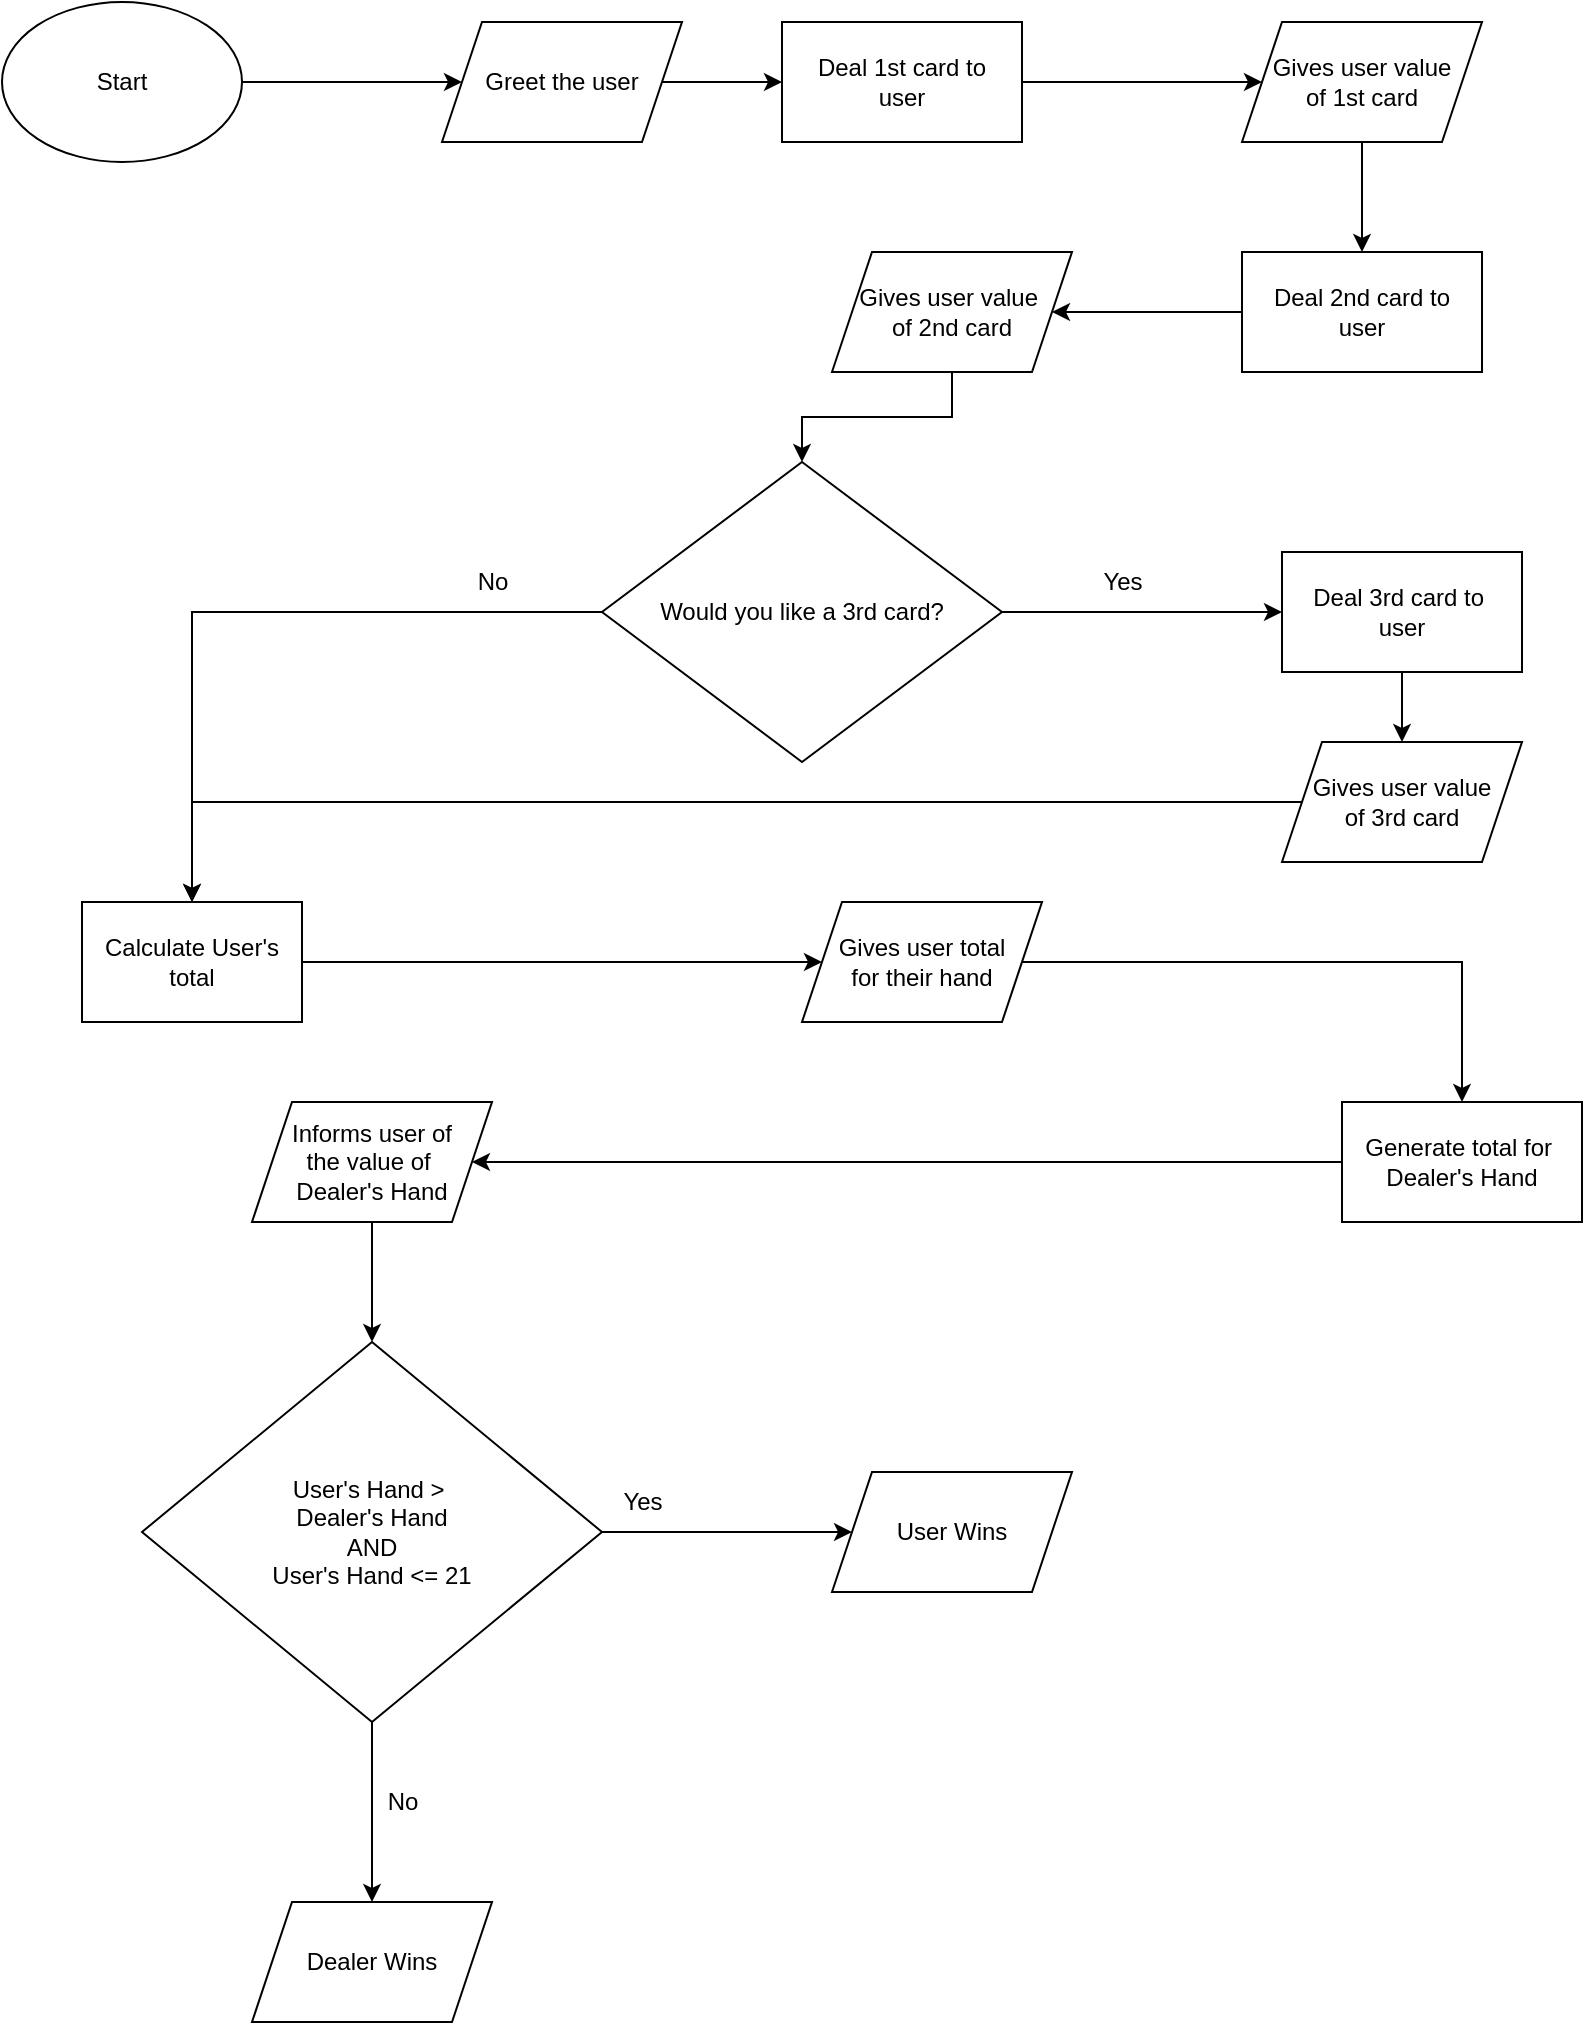 <mxfile version="13.7.3" type="device"><diagram id="6wbhEja9-Fo8U2MC9NW7" name="Page-1"><mxGraphModel dx="1086" dy="806" grid="1" gridSize="10" guides="1" tooltips="1" connect="1" arrows="1" fold="1" page="1" pageScale="1" pageWidth="850" pageHeight="1100" math="0" shadow="0"><root><mxCell id="0"/><mxCell id="1" parent="0"/><mxCell id="5qPuBoa2_RLnppNJ8dTY-4" value="" style="edgeStyle=orthogonalEdgeStyle;rounded=0;orthogonalLoop=1;jettySize=auto;html=1;" parent="1" source="5qPuBoa2_RLnppNJ8dTY-1" edge="1"><mxGeometry relative="1" as="geometry"><mxPoint x="240" y="60" as="targetPoint"/></mxGeometry></mxCell><mxCell id="5qPuBoa2_RLnppNJ8dTY-1" value="Start" style="ellipse;whiteSpace=wrap;html=1;" parent="1" vertex="1"><mxGeometry x="10" y="20" width="120" height="80" as="geometry"/></mxCell><mxCell id="5qPuBoa2_RLnppNJ8dTY-8" value="" style="edgeStyle=orthogonalEdgeStyle;rounded=0;orthogonalLoop=1;jettySize=auto;html=1;" parent="1" source="5qPuBoa2_RLnppNJ8dTY-5" target="5qPuBoa2_RLnppNJ8dTY-7" edge="1"><mxGeometry relative="1" as="geometry"/></mxCell><mxCell id="5qPuBoa2_RLnppNJ8dTY-5" value="Greet the user" style="shape=parallelogram;perimeter=parallelogramPerimeter;whiteSpace=wrap;html=1;fixedSize=1;" parent="1" vertex="1"><mxGeometry x="230" y="30" width="120" height="60" as="geometry"/></mxCell><mxCell id="5qPuBoa2_RLnppNJ8dTY-12" value="" style="edgeStyle=orthogonalEdgeStyle;rounded=0;orthogonalLoop=1;jettySize=auto;html=1;" parent="1" source="5qPuBoa2_RLnppNJ8dTY-7" target="5qPuBoa2_RLnppNJ8dTY-11" edge="1"><mxGeometry relative="1" as="geometry"/></mxCell><mxCell id="5qPuBoa2_RLnppNJ8dTY-7" value="Deal 1st card to&lt;br&gt;user" style="rounded=0;whiteSpace=wrap;html=1;" parent="1" vertex="1"><mxGeometry x="400" y="30" width="120" height="60" as="geometry"/></mxCell><mxCell id="5qPuBoa2_RLnppNJ8dTY-15" value="" style="edgeStyle=orthogonalEdgeStyle;rounded=0;orthogonalLoop=1;jettySize=auto;html=1;" parent="1" source="5qPuBoa2_RLnppNJ8dTY-9" target="5qPuBoa2_RLnppNJ8dTY-14" edge="1"><mxGeometry relative="1" as="geometry"/></mxCell><mxCell id="5qPuBoa2_RLnppNJ8dTY-9" value="Deal 2nd card to&lt;br&gt;user" style="whiteSpace=wrap;html=1;rounded=0;" parent="1" vertex="1"><mxGeometry x="630" y="145" width="120" height="60" as="geometry"/></mxCell><mxCell id="5qPuBoa2_RLnppNJ8dTY-13" value="" style="edgeStyle=orthogonalEdgeStyle;rounded=0;orthogonalLoop=1;jettySize=auto;html=1;" parent="1" source="5qPuBoa2_RLnppNJ8dTY-11" target="5qPuBoa2_RLnppNJ8dTY-9" edge="1"><mxGeometry relative="1" as="geometry"/></mxCell><mxCell id="5qPuBoa2_RLnppNJ8dTY-11" value="Gives user value&lt;br&gt;of 1st card" style="shape=parallelogram;perimeter=parallelogramPerimeter;whiteSpace=wrap;html=1;fixedSize=1;rounded=0;" parent="1" vertex="1"><mxGeometry x="630" y="30" width="120" height="60" as="geometry"/></mxCell><mxCell id="5qPuBoa2_RLnppNJ8dTY-17" value="" style="edgeStyle=orthogonalEdgeStyle;rounded=0;orthogonalLoop=1;jettySize=auto;html=1;" parent="1" source="5qPuBoa2_RLnppNJ8dTY-14" target="5qPuBoa2_RLnppNJ8dTY-16" edge="1"><mxGeometry relative="1" as="geometry"/></mxCell><mxCell id="5qPuBoa2_RLnppNJ8dTY-14" value="Gives user value&amp;nbsp;&lt;br&gt;of 2nd card" style="shape=parallelogram;perimeter=parallelogramPerimeter;whiteSpace=wrap;html=1;fixedSize=1;rounded=0;" parent="1" vertex="1"><mxGeometry x="425" y="145" width="120" height="60" as="geometry"/></mxCell><mxCell id="5qPuBoa2_RLnppNJ8dTY-19" value="" style="edgeStyle=orthogonalEdgeStyle;rounded=0;orthogonalLoop=1;jettySize=auto;html=1;" parent="1" source="5qPuBoa2_RLnppNJ8dTY-16" target="5qPuBoa2_RLnppNJ8dTY-18" edge="1"><mxGeometry relative="1" as="geometry"/></mxCell><mxCell id="JXo4J5lgYHyJFOO6IrFl-10" style="edgeStyle=orthogonalEdgeStyle;rounded=0;orthogonalLoop=1;jettySize=auto;html=1;" edge="1" parent="1" source="5qPuBoa2_RLnppNJ8dTY-16" target="JXo4J5lgYHyJFOO6IrFl-5"><mxGeometry relative="1" as="geometry"/></mxCell><mxCell id="5qPuBoa2_RLnppNJ8dTY-16" value="Would you like a 3rd card?" style="rhombus;whiteSpace=wrap;html=1;rounded=0;" parent="1" vertex="1"><mxGeometry x="310" y="250" width="200" height="150" as="geometry"/></mxCell><mxCell id="5qPuBoa2_RLnppNJ8dTY-22" value="" style="edgeStyle=orthogonalEdgeStyle;rounded=0;orthogonalLoop=1;jettySize=auto;html=1;" parent="1" source="5qPuBoa2_RLnppNJ8dTY-18" target="5qPuBoa2_RLnppNJ8dTY-21" edge="1"><mxGeometry relative="1" as="geometry"/></mxCell><mxCell id="5qPuBoa2_RLnppNJ8dTY-18" value="Deal 3rd card to&amp;nbsp;&lt;br&gt;user" style="whiteSpace=wrap;html=1;rounded=0;" parent="1" vertex="1"><mxGeometry x="650" y="295" width="120" height="60" as="geometry"/></mxCell><mxCell id="JXo4J5lgYHyJFOO6IrFl-9" style="edgeStyle=orthogonalEdgeStyle;rounded=0;orthogonalLoop=1;jettySize=auto;html=1;" edge="1" parent="1" source="5qPuBoa2_RLnppNJ8dTY-21" target="JXo4J5lgYHyJFOO6IrFl-5"><mxGeometry relative="1" as="geometry"/></mxCell><mxCell id="5qPuBoa2_RLnppNJ8dTY-21" value="Gives user value&lt;br&gt;of 3rd card" style="shape=parallelogram;perimeter=parallelogramPerimeter;whiteSpace=wrap;html=1;fixedSize=1;rounded=0;" parent="1" vertex="1"><mxGeometry x="650" y="390" width="120" height="60" as="geometry"/></mxCell><mxCell id="5qPuBoa2_RLnppNJ8dTY-29" value="" style="edgeStyle=orthogonalEdgeStyle;rounded=0;orthogonalLoop=1;jettySize=auto;html=1;" parent="1" source="5qPuBoa2_RLnppNJ8dTY-23" target="5qPuBoa2_RLnppNJ8dTY-28" edge="1"><mxGeometry relative="1" as="geometry"/></mxCell><mxCell id="5qPuBoa2_RLnppNJ8dTY-23" value="Generate total for&amp;nbsp;&lt;br&gt;Dealer's Hand" style="whiteSpace=wrap;html=1;rounded=0;" parent="1" vertex="1"><mxGeometry x="680" y="570" width="120" height="60" as="geometry"/></mxCell><mxCell id="5qPuBoa2_RLnppNJ8dTY-31" value="" style="edgeStyle=orthogonalEdgeStyle;rounded=0;orthogonalLoop=1;jettySize=auto;html=1;" parent="1" source="5qPuBoa2_RLnppNJ8dTY-28" target="5qPuBoa2_RLnppNJ8dTY-30" edge="1"><mxGeometry relative="1" as="geometry"/></mxCell><mxCell id="5qPuBoa2_RLnppNJ8dTY-28" value="Informs user of&lt;br&gt;the value of&amp;nbsp;&lt;br&gt;Dealer's Hand" style="shape=parallelogram;perimeter=parallelogramPerimeter;whiteSpace=wrap;html=1;fixedSize=1;rounded=0;" parent="1" vertex="1"><mxGeometry x="135" y="570" width="120" height="60" as="geometry"/></mxCell><mxCell id="Z__1vq5bKe2ReqWx1rnP-1" value="" style="edgeStyle=orthogonalEdgeStyle;rounded=0;orthogonalLoop=1;jettySize=auto;html=1;" parent="1" source="5qPuBoa2_RLnppNJ8dTY-30" target="5qPuBoa2_RLnppNJ8dTY-40" edge="1"><mxGeometry relative="1" as="geometry"/></mxCell><mxCell id="Z__1vq5bKe2ReqWx1rnP-3" value="" style="edgeStyle=orthogonalEdgeStyle;rounded=0;orthogonalLoop=1;jettySize=auto;html=1;" parent="1" source="5qPuBoa2_RLnppNJ8dTY-30" target="5qPuBoa2_RLnppNJ8dTY-34" edge="1"><mxGeometry relative="1" as="geometry"/></mxCell><mxCell id="5qPuBoa2_RLnppNJ8dTY-30" value="User's Hand &amp;gt;&amp;nbsp;&lt;br&gt;Dealer's Hand&lt;br&gt;AND&lt;br&gt;User's Hand &amp;lt;= 21" style="rhombus;whiteSpace=wrap;html=1;rounded=0;" parent="1" vertex="1"><mxGeometry x="80" y="690" width="230" height="190" as="geometry"/></mxCell><mxCell id="5qPuBoa2_RLnppNJ8dTY-34" value="Dealer Wins" style="shape=parallelogram;perimeter=parallelogramPerimeter;whiteSpace=wrap;html=1;fixedSize=1;rounded=0;" parent="1" vertex="1"><mxGeometry x="135" y="970" width="120" height="60" as="geometry"/></mxCell><mxCell id="5qPuBoa2_RLnppNJ8dTY-40" value="User Wins" style="shape=parallelogram;perimeter=parallelogramPerimeter;whiteSpace=wrap;html=1;fixedSize=1;rounded=0;" parent="1" vertex="1"><mxGeometry x="425" y="755" width="120" height="60" as="geometry"/></mxCell><mxCell id="Z__1vq5bKe2ReqWx1rnP-2" value="Yes" style="text;html=1;align=center;verticalAlign=middle;resizable=0;points=[];autosize=1;" parent="1" vertex="1"><mxGeometry x="310" y="760" width="40" height="20" as="geometry"/></mxCell><mxCell id="Z__1vq5bKe2ReqWx1rnP-4" value="No" style="text;html=1;align=center;verticalAlign=middle;resizable=0;points=[];autosize=1;" parent="1" vertex="1"><mxGeometry x="195" y="910" width="30" height="20" as="geometry"/></mxCell><mxCell id="JXo4J5lgYHyJFOO6IrFl-8" style="edgeStyle=orthogonalEdgeStyle;rounded=0;orthogonalLoop=1;jettySize=auto;html=1;" edge="1" parent="1" source="JXo4J5lgYHyJFOO6IrFl-5" target="JXo4J5lgYHyJFOO6IrFl-6"><mxGeometry relative="1" as="geometry"/></mxCell><mxCell id="JXo4J5lgYHyJFOO6IrFl-5" value="Calculate User's total" style="rounded=0;whiteSpace=wrap;html=1;" vertex="1" parent="1"><mxGeometry x="50" y="470" width="110" height="60" as="geometry"/></mxCell><mxCell id="JXo4J5lgYHyJFOO6IrFl-7" style="edgeStyle=orthogonalEdgeStyle;rounded=0;orthogonalLoop=1;jettySize=auto;html=1;" edge="1" parent="1" source="JXo4J5lgYHyJFOO6IrFl-6" target="5qPuBoa2_RLnppNJ8dTY-23"><mxGeometry relative="1" as="geometry"/></mxCell><mxCell id="JXo4J5lgYHyJFOO6IrFl-6" value="Gives user total&lt;br&gt;for their hand" style="shape=parallelogram;perimeter=parallelogramPerimeter;whiteSpace=wrap;html=1;fixedSize=1;" vertex="1" parent="1"><mxGeometry x="410" y="470" width="120" height="60" as="geometry"/></mxCell><mxCell id="JXo4J5lgYHyJFOO6IrFl-11" value="No" style="text;html=1;align=center;verticalAlign=middle;resizable=0;points=[];autosize=1;" vertex="1" parent="1"><mxGeometry x="240" y="300" width="30" height="20" as="geometry"/></mxCell><mxCell id="JXo4J5lgYHyJFOO6IrFl-12" value="Yes" style="text;html=1;align=center;verticalAlign=middle;resizable=0;points=[];autosize=1;" vertex="1" parent="1"><mxGeometry x="550" y="300" width="40" height="20" as="geometry"/></mxCell></root></mxGraphModel></diagram></mxfile>